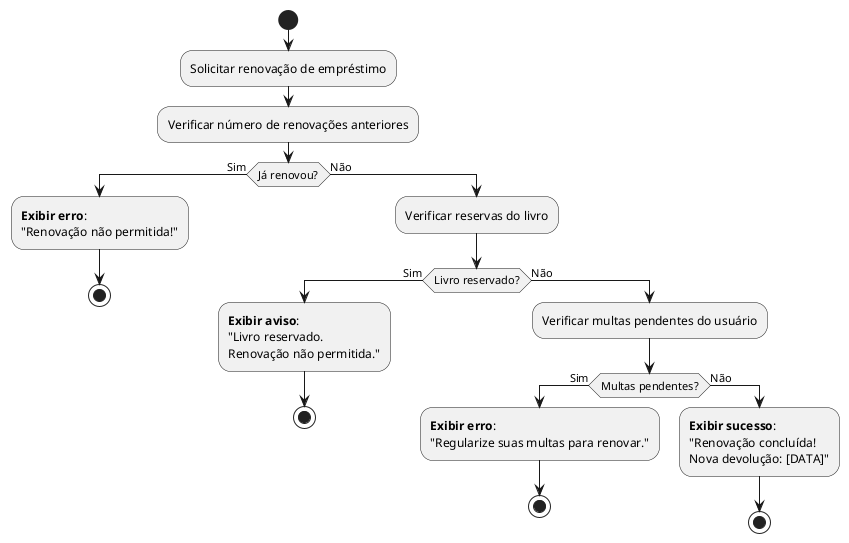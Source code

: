 @startuml

start

:Solicitar renovação de empréstimo;

:Verificar número de renovações anteriores;
if (Já renovou?) then (Sim)
  :**Exibir erro**:\n"Renovação não permitida!";
  stop
else (Não)

  :Verificar reservas do livro;
  if (Livro reservado?) then (Sim)
    :**Exibir aviso**:\n"Livro reservado.\nRenovação não permitida.";
    stop
  else (Não)

    :Verificar multas pendentes do usuário;
    if (Multas pendentes?) then (Sim)
      :**Exibir erro**:\n"Regularize suas multas para renovar.";
      stop
    else (Não)
      :**Exibir sucesso**:\n"Renovação concluída!\nNova devolução: [DATA]";

      stop
    endif
  endif
endif

@enduml